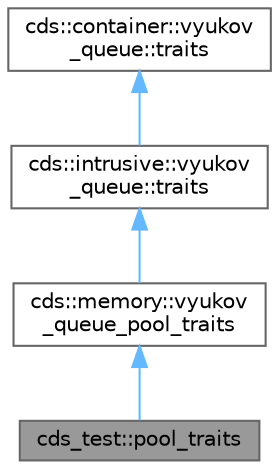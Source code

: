 digraph "cds_test::pool_traits"
{
 // LATEX_PDF_SIZE
  bgcolor="transparent";
  edge [fontname=Helvetica,fontsize=10,labelfontname=Helvetica,labelfontsize=10];
  node [fontname=Helvetica,fontsize=10,shape=box,height=0.2,width=0.4];
  Node1 [id="Node000001",label="cds_test::pool_traits",height=0.2,width=0.4,color="gray40", fillcolor="grey60", style="filled", fontcolor="black",tooltip=" "];
  Node2 -> Node1 [id="edge4_Node000001_Node000002",dir="back",color="steelblue1",style="solid",tooltip=" "];
  Node2 [id="Node000002",label="cds::memory::vyukov\l_queue_pool_traits",height=0.2,width=0.4,color="gray40", fillcolor="white", style="filled",URL="$structcds_1_1memory_1_1vyukov__queue__pool__traits.html",tooltip="vyukov_queue_pool traits"];
  Node3 -> Node2 [id="edge5_Node000002_Node000003",dir="back",color="steelblue1",style="solid",tooltip=" "];
  Node3 [id="Node000003",label="cds::intrusive::vyukov\l_queue::traits",height=0.2,width=0.4,color="gray40", fillcolor="white", style="filled",URL="$structcds_1_1intrusive_1_1vyukov__queue_1_1traits.html",tooltip="VyukovMPMCCycleQueue traits"];
  Node4 -> Node3 [id="edge6_Node000003_Node000004",dir="back",color="steelblue1",style="solid",tooltip=" "];
  Node4 [id="Node000004",label="cds::container::vyukov\l_queue::traits",height=0.2,width=0.4,color="gray40", fillcolor="white", style="filled",URL="$structcds_1_1container_1_1vyukov__queue_1_1traits.html",tooltip="VyukovMPMCCycleQueue default traits"];
}
